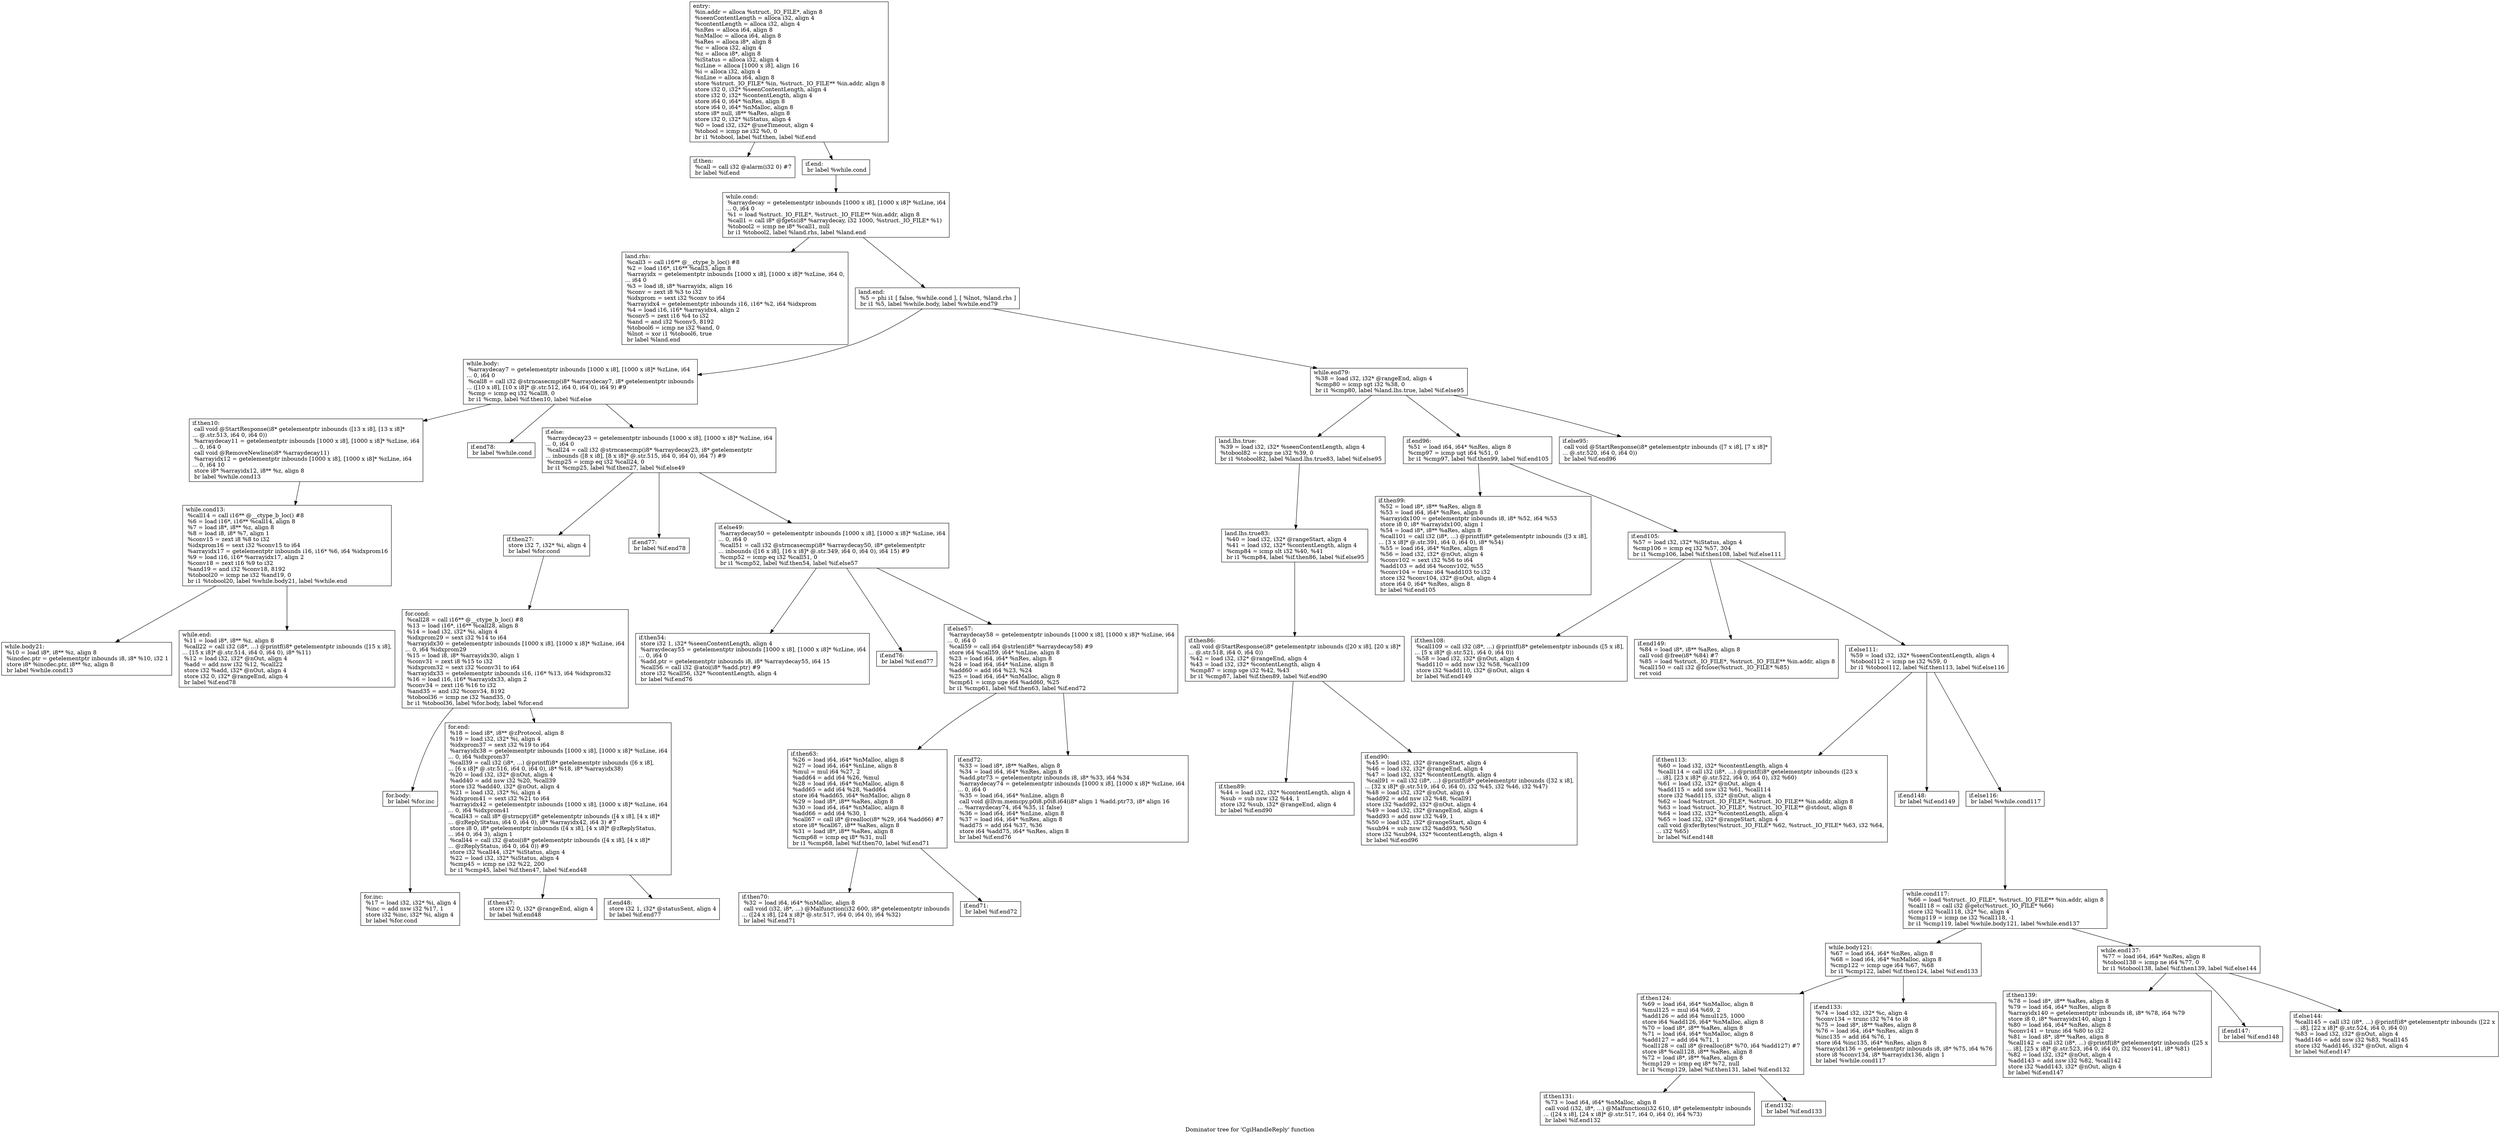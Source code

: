 digraph "Dominator tree for 'CgiHandleReply' function" {
	label="Dominator tree for 'CgiHandleReply' function";

	Node0xd00660 [shape=record,label="{entry:\l  %in.addr = alloca %struct._IO_FILE*, align 8\l  %seenContentLength = alloca i32, align 4\l  %contentLength = alloca i32, align 4\l  %nRes = alloca i64, align 8\l  %nMalloc = alloca i64, align 8\l  %aRes = alloca i8*, align 8\l  %c = alloca i32, align 4\l  %z = alloca i8*, align 8\l  %iStatus = alloca i32, align 4\l  %zLine = alloca [1000 x i8], align 16\l  %i = alloca i32, align 4\l  %nLine = alloca i64, align 8\l  store %struct._IO_FILE* %in, %struct._IO_FILE** %in.addr, align 8\l  store i32 0, i32* %seenContentLength, align 4\l  store i32 0, i32* %contentLength, align 4\l  store i64 0, i64* %nRes, align 8\l  store i64 0, i64* %nMalloc, align 8\l  store i8* null, i8** %aRes, align 8\l  store i32 0, i32* %iStatus, align 4\l  %0 = load i32, i32* @useTimeout, align 4\l  %tobool = icmp ne i32 %0, 0\l  br i1 %tobool, label %if.then, label %if.end\l}"];
	Node0xd00660 -> Node0xcf8370;
	Node0xd00660 -> Node0xb75ae0;
	Node0xcf8370 [shape=record,label="{if.then:                                          \l  %call = call i32 @alarm(i32 0) #7\l  br label %if.end\l}"];
	Node0xb75ae0 [shape=record,label="{if.end:                                           \l  br label %while.cond\l}"];
	Node0xb75ae0 -> Node0xcff790;
	Node0xcff790 [shape=record,label="{while.cond:                                       \l  %arraydecay = getelementptr inbounds [1000 x i8], [1000 x i8]* %zLine, i64\l... 0, i64 0\l  %1 = load %struct._IO_FILE*, %struct._IO_FILE** %in.addr, align 8\l  %call1 = call i8* @fgets(i8* %arraydecay, i32 1000, %struct._IO_FILE* %1)\l  %tobool2 = icmp ne i8* %call1, null\l  br i1 %tobool2, label %land.rhs, label %land.end\l}"];
	Node0xcff790 -> Node0xc809f0;
	Node0xcff790 -> Node0xc7f950;
	Node0xc809f0 [shape=record,label="{land.rhs:                                         \l  %call3 = call i16** @__ctype_b_loc() #8\l  %2 = load i16*, i16** %call3, align 8\l  %arrayidx = getelementptr inbounds [1000 x i8], [1000 x i8]* %zLine, i64 0,\l... i64 0\l  %3 = load i8, i8* %arrayidx, align 16\l  %conv = zext i8 %3 to i32\l  %idxprom = sext i32 %conv to i64\l  %arrayidx4 = getelementptr inbounds i16, i16* %2, i64 %idxprom\l  %4 = load i16, i16* %arrayidx4, align 2\l  %conv5 = zext i16 %4 to i32\l  %and = and i32 %conv5, 8192\l  %tobool6 = icmp ne i32 %and, 0\l  %lnot = xor i1 %tobool6, true\l  br label %land.end\l}"];
	Node0xc7f950 [shape=record,label="{land.end:                                         \l  %5 = phi i1 [ false, %while.cond ], [ %lnot, %land.rhs ]\l  br i1 %5, label %while.body, label %while.end79\l}"];
	Node0xc7f950 -> Node0xcab4a0;
	Node0xc7f950 -> Node0xc12ea0;
	Node0xcab4a0 [shape=record,label="{while.body:                                       \l  %arraydecay7 = getelementptr inbounds [1000 x i8], [1000 x i8]* %zLine, i64\l... 0, i64 0\l  %call8 = call i32 @strncasecmp(i8* %arraydecay7, i8* getelementptr inbounds\l... ([10 x i8], [10 x i8]* @.str.512, i64 0, i64 0), i64 9) #9\l  %cmp = icmp eq i32 %call8, 0\l  br i1 %cmp, label %if.then10, label %if.else\l}"];
	Node0xcab4a0 -> Node0xc4aa40;
	Node0xcab4a0 -> Node0xc55de0;
	Node0xcab4a0 -> Node0xc61aa0;
	Node0xc4aa40 [shape=record,label="{if.then10:                                        \l  call void @StartResponse(i8* getelementptr inbounds ([13 x i8], [13 x i8]*\l... @.str.513, i64 0, i64 0))\l  %arraydecay11 = getelementptr inbounds [1000 x i8], [1000 x i8]* %zLine, i64\l... 0, i64 0\l  call void @RemoveNewline(i8* %arraydecay11)\l  %arrayidx12 = getelementptr inbounds [1000 x i8], [1000 x i8]* %zLine, i64\l... 0, i64 10\l  store i8* %arrayidx12, i8** %z, align 8\l  br label %while.cond13\l}"];
	Node0xc4aa40 -> Node0xc923f0;
	Node0xc923f0 [shape=record,label="{while.cond13:                                     \l  %call14 = call i16** @__ctype_b_loc() #8\l  %6 = load i16*, i16** %call14, align 8\l  %7 = load i8*, i8** %z, align 8\l  %8 = load i8, i8* %7, align 1\l  %conv15 = zext i8 %8 to i32\l  %idxprom16 = sext i32 %conv15 to i64\l  %arrayidx17 = getelementptr inbounds i16, i16* %6, i64 %idxprom16\l  %9 = load i16, i16* %arrayidx17, align 2\l  %conv18 = zext i16 %9 to i32\l  %and19 = and i32 %conv18, 8192\l  %tobool20 = icmp ne i32 %and19, 0\l  br i1 %tobool20, label %while.body21, label %while.end\l}"];
	Node0xc923f0 -> Node0xca5cb0;
	Node0xc923f0 -> Node0xc36d80;
	Node0xca5cb0 [shape=record,label="{while.body21:                                     \l  %10 = load i8*, i8** %z, align 8\l  %incdec.ptr = getelementptr inbounds i8, i8* %10, i32 1\l  store i8* %incdec.ptr, i8** %z, align 8\l  br label %while.cond13\l}"];
	Node0xc36d80 [shape=record,label="{while.end:                                        \l  %11 = load i8*, i8** %z, align 8\l  %call22 = call i32 (i8*, ...) @printf(i8* getelementptr inbounds ([15 x i8],\l... [15 x i8]* @.str.514, i64 0, i64 0), i8* %11)\l  %12 = load i32, i32* @nOut, align 4\l  %add = add nsw i32 %12, %call22\l  store i32 %add, i32* @nOut, align 4\l  store i32 0, i32* @rangeEnd, align 4\l  br label %if.end78\l}"];
	Node0xc55de0 [shape=record,label="{if.end78:                                         \l  br label %while.cond\l}"];
	Node0xc61aa0 [shape=record,label="{if.else:                                          \l  %arraydecay23 = getelementptr inbounds [1000 x i8], [1000 x i8]* %zLine, i64\l... 0, i64 0\l  %call24 = call i32 @strncasecmp(i8* %arraydecay23, i8* getelementptr\l... inbounds ([8 x i8], [8 x i8]* @.str.515, i64 0, i64 0), i64 7) #9\l  %cmp25 = icmp eq i32 %call24, 0\l  br i1 %cmp25, label %if.then27, label %if.else49\l}"];
	Node0xc61aa0 -> Node0xc372d0;
	Node0xc61aa0 -> Node0xccdc00;
	Node0xc61aa0 -> Node0xc9a980;
	Node0xc372d0 [shape=record,label="{if.then27:                                        \l  store i32 7, i32* %i, align 4\l  br label %for.cond\l}"];
	Node0xc372d0 -> Node0xbeb920;
	Node0xbeb920 [shape=record,label="{for.cond:                                         \l  %call28 = call i16** @__ctype_b_loc() #8\l  %13 = load i16*, i16** %call28, align 8\l  %14 = load i32, i32* %i, align 4\l  %idxprom29 = sext i32 %14 to i64\l  %arrayidx30 = getelementptr inbounds [1000 x i8], [1000 x i8]* %zLine, i64\l... 0, i64 %idxprom29\l  %15 = load i8, i8* %arrayidx30, align 1\l  %conv31 = zext i8 %15 to i32\l  %idxprom32 = sext i32 %conv31 to i64\l  %arrayidx33 = getelementptr inbounds i16, i16* %13, i64 %idxprom32\l  %16 = load i16, i16* %arrayidx33, align 2\l  %conv34 = zext i16 %16 to i32\l  %and35 = and i32 %conv34, 8192\l  %tobool36 = icmp ne i32 %and35, 0\l  br i1 %tobool36, label %for.body, label %for.end\l}"];
	Node0xbeb920 -> Node0xc95180;
	Node0xbeb920 -> Node0xc7ace0;
	Node0xc95180 [shape=record,label="{for.body:                                         \l  br label %for.inc\l}"];
	Node0xc95180 -> Node0xc9e4c0;
	Node0xc9e4c0 [shape=record,label="{for.inc:                                          \l  %17 = load i32, i32* %i, align 4\l  %inc = add nsw i32 %17, 1\l  store i32 %inc, i32* %i, align 4\l  br label %for.cond\l}"];
	Node0xc7ace0 [shape=record,label="{for.end:                                          \l  %18 = load i8*, i8** @zProtocol, align 8\l  %19 = load i32, i32* %i, align 4\l  %idxprom37 = sext i32 %19 to i64\l  %arrayidx38 = getelementptr inbounds [1000 x i8], [1000 x i8]* %zLine, i64\l... 0, i64 %idxprom37\l  %call39 = call i32 (i8*, ...) @printf(i8* getelementptr inbounds ([6 x i8],\l... [6 x i8]* @.str.516, i64 0, i64 0), i8* %18, i8* %arrayidx38)\l  %20 = load i32, i32* @nOut, align 4\l  %add40 = add nsw i32 %20, %call39\l  store i32 %add40, i32* @nOut, align 4\l  %21 = load i32, i32* %i, align 4\l  %idxprom41 = sext i32 %21 to i64\l  %arrayidx42 = getelementptr inbounds [1000 x i8], [1000 x i8]* %zLine, i64\l... 0, i64 %idxprom41\l  %call43 = call i8* @strncpy(i8* getelementptr inbounds ([4 x i8], [4 x i8]*\l... @zReplyStatus, i64 0, i64 0), i8* %arrayidx42, i64 3) #7\l  store i8 0, i8* getelementptr inbounds ([4 x i8], [4 x i8]* @zReplyStatus,\l... i64 0, i64 3), align 1\l  %call44 = call i32 @atoi(i8* getelementptr inbounds ([4 x i8], [4 x i8]*\l... @zReplyStatus, i64 0, i64 0)) #9\l  store i32 %call44, i32* %iStatus, align 4\l  %22 = load i32, i32* %iStatus, align 4\l  %cmp45 = icmp ne i32 %22, 200\l  br i1 %cmp45, label %if.then47, label %if.end48\l}"];
	Node0xc7ace0 -> Node0xc9c3b0;
	Node0xc7ace0 -> Node0xca92a0;
	Node0xc9c3b0 [shape=record,label="{if.then47:                                        \l  store i32 0, i32* @rangeEnd, align 4\l  br label %if.end48\l}"];
	Node0xca92a0 [shape=record,label="{if.end48:                                         \l  store i32 1, i32* @statusSent, align 4\l  br label %if.end77\l}"];
	Node0xccdc00 [shape=record,label="{if.end77:                                         \l  br label %if.end78\l}"];
	Node0xc9a980 [shape=record,label="{if.else49:                                        \l  %arraydecay50 = getelementptr inbounds [1000 x i8], [1000 x i8]* %zLine, i64\l... 0, i64 0\l  %call51 = call i32 @strncasecmp(i8* %arraydecay50, i8* getelementptr\l... inbounds ([16 x i8], [16 x i8]* @.str.349, i64 0, i64 0), i64 15) #9\l  %cmp52 = icmp eq i32 %call51, 0\l  br i1 %cmp52, label %if.then54, label %if.else57\l}"];
	Node0xc9a980 -> Node0xc35cd0;
	Node0xc9a980 -> Node0xca4f60;
	Node0xc9a980 -> Node0xc1ee00;
	Node0xc35cd0 [shape=record,label="{if.then54:                                        \l  store i32 1, i32* %seenContentLength, align 4\l  %arraydecay55 = getelementptr inbounds [1000 x i8], [1000 x i8]* %zLine, i64\l... 0, i64 0\l  %add.ptr = getelementptr inbounds i8, i8* %arraydecay55, i64 15\l  %call56 = call i32 @atoi(i8* %add.ptr) #9\l  store i32 %call56, i32* %contentLength, align 4\l  br label %if.end76\l}"];
	Node0xca4f60 [shape=record,label="{if.end76:                                         \l  br label %if.end77\l}"];
	Node0xc1ee00 [shape=record,label="{if.else57:                                        \l  %arraydecay58 = getelementptr inbounds [1000 x i8], [1000 x i8]* %zLine, i64\l... 0, i64 0\l  %call59 = call i64 @strlen(i8* %arraydecay58) #9\l  store i64 %call59, i64* %nLine, align 8\l  %23 = load i64, i64* %nRes, align 8\l  %24 = load i64, i64* %nLine, align 8\l  %add60 = add i64 %23, %24\l  %25 = load i64, i64* %nMalloc, align 8\l  %cmp61 = icmp uge i64 %add60, %25\l  br i1 %cmp61, label %if.then63, label %if.end72\l}"];
	Node0xc1ee00 -> Node0xc8f390;
	Node0xc1ee00 -> Node0xcc50d0;
	Node0xc8f390 [shape=record,label="{if.then63:                                        \l  %26 = load i64, i64* %nMalloc, align 8\l  %27 = load i64, i64* %nLine, align 8\l  %mul = mul i64 %27, 2\l  %add64 = add i64 %26, %mul\l  %28 = load i64, i64* %nMalloc, align 8\l  %add65 = add i64 %28, %add64\l  store i64 %add65, i64* %nMalloc, align 8\l  %29 = load i8*, i8** %aRes, align 8\l  %30 = load i64, i64* %nMalloc, align 8\l  %add66 = add i64 %30, 1\l  %call67 = call i8* @realloc(i8* %29, i64 %add66) #7\l  store i8* %call67, i8** %aRes, align 8\l  %31 = load i8*, i8** %aRes, align 8\l  %cmp68 = icmp eq i8* %31, null\l  br i1 %cmp68, label %if.then70, label %if.end71\l}"];
	Node0xc8f390 -> Node0xc446e0;
	Node0xc8f390 -> Node0xcc4250;
	Node0xc446e0 [shape=record,label="{if.then70:                                        \l  %32 = load i64, i64* %nMalloc, align 8\l  call void (i32, i8*, ...) @Malfunction(i32 600, i8* getelementptr inbounds\l... ([24 x i8], [24 x i8]* @.str.517, i64 0, i64 0), i64 %32)\l  br label %if.end71\l}"];
	Node0xcc4250 [shape=record,label="{if.end71:                                         \l  br label %if.end72\l}"];
	Node0xcc50d0 [shape=record,label="{if.end72:                                         \l  %33 = load i8*, i8** %aRes, align 8\l  %34 = load i64, i64* %nRes, align 8\l  %add.ptr73 = getelementptr inbounds i8, i8* %33, i64 %34\l  %arraydecay74 = getelementptr inbounds [1000 x i8], [1000 x i8]* %zLine, i64\l... 0, i64 0\l  %35 = load i64, i64* %nLine, align 8\l  call void @llvm.memcpy.p0i8.p0i8.i64(i8* align 1 %add.ptr73, i8* align 16\l... %arraydecay74, i64 %35, i1 false)\l  %36 = load i64, i64* %nLine, align 8\l  %37 = load i64, i64* %nRes, align 8\l  %add75 = add i64 %37, %36\l  store i64 %add75, i64* %nRes, align 8\l  br label %if.end76\l}"];
	Node0xc12ea0 [shape=record,label="{while.end79:                                      \l  %38 = load i32, i32* @rangeEnd, align 4\l  %cmp80 = icmp sgt i32 %38, 0\l  br i1 %cmp80, label %land.lhs.true, label %if.else95\l}"];
	Node0xc12ea0 -> Node0xc7be50;
	Node0xc12ea0 -> Node0xcc0ab0;
	Node0xc12ea0 -> Node0xc9e040;
	Node0xc7be50 [shape=record,label="{land.lhs.true:                                    \l  %39 = load i32, i32* %seenContentLength, align 4\l  %tobool82 = icmp ne i32 %39, 0\l  br i1 %tobool82, label %land.lhs.true83, label %if.else95\l}"];
	Node0xc7be50 -> Node0xc98e50;
	Node0xc98e50 [shape=record,label="{land.lhs.true83:                                  \l  %40 = load i32, i32* @rangeStart, align 4\l  %41 = load i32, i32* %contentLength, align 4\l  %cmp84 = icmp slt i32 %40, %41\l  br i1 %cmp84, label %if.then86, label %if.else95\l}"];
	Node0xc98e50 -> Node0xcb1f20;
	Node0xcb1f20 [shape=record,label="{if.then86:                                        \l  call void @StartResponse(i8* getelementptr inbounds ([20 x i8], [20 x i8]*\l... @.str.518, i64 0, i64 0))\l  %42 = load i32, i32* @rangeEnd, align 4\l  %43 = load i32, i32* %contentLength, align 4\l  %cmp87 = icmp sge i32 %42, %43\l  br i1 %cmp87, label %if.then89, label %if.end90\l}"];
	Node0xcb1f20 -> Node0xca4280;
	Node0xcb1f20 -> Node0xc90aa0;
	Node0xca4280 [shape=record,label="{if.then89:                                        \l  %44 = load i32, i32* %contentLength, align 4\l  %sub = sub nsw i32 %44, 1\l  store i32 %sub, i32* @rangeEnd, align 4\l  br label %if.end90\l}"];
	Node0xc90aa0 [shape=record,label="{if.end90:                                         \l  %45 = load i32, i32* @rangeStart, align 4\l  %46 = load i32, i32* @rangeEnd, align 4\l  %47 = load i32, i32* %contentLength, align 4\l  %call91 = call i32 (i8*, ...) @printf(i8* getelementptr inbounds ([32 x i8],\l... [32 x i8]* @.str.519, i64 0, i64 0), i32 %45, i32 %46, i32 %47)\l  %48 = load i32, i32* @nOut, align 4\l  %add92 = add nsw i32 %48, %call91\l  store i32 %add92, i32* @nOut, align 4\l  %49 = load i32, i32* @rangeEnd, align 4\l  %add93 = add nsw i32 %49, 1\l  %50 = load i32, i32* @rangeStart, align 4\l  %sub94 = sub nsw i32 %add93, %50\l  store i32 %sub94, i32* %contentLength, align 4\l  br label %if.end96\l}"];
	Node0xcc0ab0 [shape=record,label="{if.end96:                                         \l  %51 = load i64, i64* %nRes, align 8\l  %cmp97 = icmp ugt i64 %51, 0\l  br i1 %cmp97, label %if.then99, label %if.end105\l}"];
	Node0xcc0ab0 -> Node0xc8e4a0;
	Node0xcc0ab0 -> Node0xc58600;
	Node0xc8e4a0 [shape=record,label="{if.then99:                                        \l  %52 = load i8*, i8** %aRes, align 8\l  %53 = load i64, i64* %nRes, align 8\l  %arrayidx100 = getelementptr inbounds i8, i8* %52, i64 %53\l  store i8 0, i8* %arrayidx100, align 1\l  %54 = load i8*, i8** %aRes, align 8\l  %call101 = call i32 (i8*, ...) @printf(i8* getelementptr inbounds ([3 x i8],\l... [3 x i8]* @.str.391, i64 0, i64 0), i8* %54)\l  %55 = load i64, i64* %nRes, align 8\l  %56 = load i32, i32* @nOut, align 4\l  %conv102 = sext i32 %56 to i64\l  %add103 = add i64 %conv102, %55\l  %conv104 = trunc i64 %add103 to i32\l  store i32 %conv104, i32* @nOut, align 4\l  store i64 0, i64* %nRes, align 8\l  br label %if.end105\l}"];
	Node0xc58600 [shape=record,label="{if.end105:                                        \l  %57 = load i32, i32* %iStatus, align 4\l  %cmp106 = icmp eq i32 %57, 304\l  br i1 %cmp106, label %if.then108, label %if.else111\l}"];
	Node0xc58600 -> Node0xcae3f0;
	Node0xc58600 -> Node0xc96030;
	Node0xc58600 -> Node0xbf35e0;
	Node0xcae3f0 [shape=record,label="{if.then108:                                       \l  %call109 = call i32 (i8*, ...) @printf(i8* getelementptr inbounds ([5 x i8],\l... [5 x i8]* @.str.521, i64 0, i64 0))\l  %58 = load i32, i32* @nOut, align 4\l  %add110 = add nsw i32 %58, %call109\l  store i32 %add110, i32* @nOut, align 4\l  br label %if.end149\l}"];
	Node0xc96030 [shape=record,label="{if.end149:                                        \l  %84 = load i8*, i8** %aRes, align 8\l  call void @free(i8* %84) #7\l  %85 = load %struct._IO_FILE*, %struct._IO_FILE** %in.addr, align 8\l  %call150 = call i32 @fclose(%struct._IO_FILE* %85)\l  ret void\l}"];
	Node0xbf35e0 [shape=record,label="{if.else111:                                       \l  %59 = load i32, i32* %seenContentLength, align 4\l  %tobool112 = icmp ne i32 %59, 0\l  br i1 %tobool112, label %if.then113, label %if.else116\l}"];
	Node0xbf35e0 -> Node0xc5ba80;
	Node0xbf35e0 -> Node0xc96530;
	Node0xbf35e0 -> Node0xca63b0;
	Node0xc5ba80 [shape=record,label="{if.then113:                                       \l  %60 = load i32, i32* %contentLength, align 4\l  %call114 = call i32 (i8*, ...) @printf(i8* getelementptr inbounds ([23 x\l... i8], [23 x i8]* @.str.522, i64 0, i64 0), i32 %60)\l  %61 = load i32, i32* @nOut, align 4\l  %add115 = add nsw i32 %61, %call114\l  store i32 %add115, i32* @nOut, align 4\l  %62 = load %struct._IO_FILE*, %struct._IO_FILE** %in.addr, align 8\l  %63 = load %struct._IO_FILE*, %struct._IO_FILE** @stdout, align 8\l  %64 = load i32, i32* %contentLength, align 4\l  %65 = load i32, i32* @rangeStart, align 4\l  call void @xferBytes(%struct._IO_FILE* %62, %struct._IO_FILE* %63, i32 %64,\l... i32 %65)\l  br label %if.end148\l}"];
	Node0xc96530 [shape=record,label="{if.end148:                                        \l  br label %if.end149\l}"];
	Node0xca63b0 [shape=record,label="{if.else116:                                       \l  br label %while.cond117\l}"];
	Node0xca63b0 -> Node0xc8e8b0;
	Node0xc8e8b0 [shape=record,label="{while.cond117:                                    \l  %66 = load %struct._IO_FILE*, %struct._IO_FILE** %in.addr, align 8\l  %call118 = call i32 @getc(%struct._IO_FILE* %66)\l  store i32 %call118, i32* %c, align 4\l  %cmp119 = icmp ne i32 %call118, -1\l  br i1 %cmp119, label %while.body121, label %while.end137\l}"];
	Node0xc8e8b0 -> Node0xc1baf0;
	Node0xc8e8b0 -> Node0xc144a0;
	Node0xc1baf0 [shape=record,label="{while.body121:                                    \l  %67 = load i64, i64* %nRes, align 8\l  %68 = load i64, i64* %nMalloc, align 8\l  %cmp122 = icmp uge i64 %67, %68\l  br i1 %cmp122, label %if.then124, label %if.end133\l}"];
	Node0xc1baf0 -> Node0xc1b760;
	Node0xc1baf0 -> Node0xc82ea0;
	Node0xc1b760 [shape=record,label="{if.then124:                                       \l  %69 = load i64, i64* %nMalloc, align 8\l  %mul125 = mul i64 %69, 2\l  %add126 = add i64 %mul125, 1000\l  store i64 %add126, i64* %nMalloc, align 8\l  %70 = load i8*, i8** %aRes, align 8\l  %71 = load i64, i64* %nMalloc, align 8\l  %add127 = add i64 %71, 1\l  %call128 = call i8* @realloc(i8* %70, i64 %add127) #7\l  store i8* %call128, i8** %aRes, align 8\l  %72 = load i8*, i8** %aRes, align 8\l  %cmp129 = icmp eq i8* %72, null\l  br i1 %cmp129, label %if.then131, label %if.end132\l}"];
	Node0xc1b760 -> Node0xc4af20;
	Node0xc1b760 -> Node0xc60c20;
	Node0xc4af20 [shape=record,label="{if.then131:                                       \l  %73 = load i64, i64* %nMalloc, align 8\l  call void (i32, i8*, ...) @Malfunction(i32 610, i8* getelementptr inbounds\l... ([24 x i8], [24 x i8]* @.str.517, i64 0, i64 0), i64 %73)\l  br label %if.end132\l}"];
	Node0xc60c20 [shape=record,label="{if.end132:                                        \l  br label %if.end133\l}"];
	Node0xc82ea0 [shape=record,label="{if.end133:                                        \l  %74 = load i32, i32* %c, align 4\l  %conv134 = trunc i32 %74 to i8\l  %75 = load i8*, i8** %aRes, align 8\l  %76 = load i64, i64* %nRes, align 8\l  %inc135 = add i64 %76, 1\l  store i64 %inc135, i64* %nRes, align 8\l  %arrayidx136 = getelementptr inbounds i8, i8* %75, i64 %76\l  store i8 %conv134, i8* %arrayidx136, align 1\l  br label %while.cond117\l}"];
	Node0xc144a0 [shape=record,label="{while.end137:                                     \l  %77 = load i64, i64* %nRes, align 8\l  %tobool138 = icmp ne i64 %77, 0\l  br i1 %tobool138, label %if.then139, label %if.else144\l}"];
	Node0xc144a0 -> Node0xc8bce0;
	Node0xc144a0 -> Node0xc5ab10;
	Node0xc144a0 -> Node0xc67210;
	Node0xc8bce0 [shape=record,label="{if.then139:                                       \l  %78 = load i8*, i8** %aRes, align 8\l  %79 = load i64, i64* %nRes, align 8\l  %arrayidx140 = getelementptr inbounds i8, i8* %78, i64 %79\l  store i8 0, i8* %arrayidx140, align 1\l  %80 = load i64, i64* %nRes, align 8\l  %conv141 = trunc i64 %80 to i32\l  %81 = load i8*, i8** %aRes, align 8\l  %call142 = call i32 (i8*, ...) @printf(i8* getelementptr inbounds ([25 x\l... i8], [25 x i8]* @.str.523, i64 0, i64 0), i32 %conv141, i8* %81)\l  %82 = load i32, i32* @nOut, align 4\l  %add143 = add nsw i32 %82, %call142\l  store i32 %add143, i32* @nOut, align 4\l  br label %if.end147\l}"];
	Node0xc5ab10 [shape=record,label="{if.end147:                                        \l  br label %if.end148\l}"];
	Node0xc67210 [shape=record,label="{if.else144:                                       \l  %call145 = call i32 (i8*, ...) @printf(i8* getelementptr inbounds ([22 x\l... i8], [22 x i8]* @.str.524, i64 0, i64 0))\l  %83 = load i32, i32* @nOut, align 4\l  %add146 = add nsw i32 %83, %call145\l  store i32 %add146, i32* @nOut, align 4\l  br label %if.end147\l}"];
	Node0xc9e040 [shape=record,label="{if.else95:                                        \l  call void @StartResponse(i8* getelementptr inbounds ([7 x i8], [7 x i8]*\l... @.str.520, i64 0, i64 0))\l  br label %if.end96\l}"];
}
